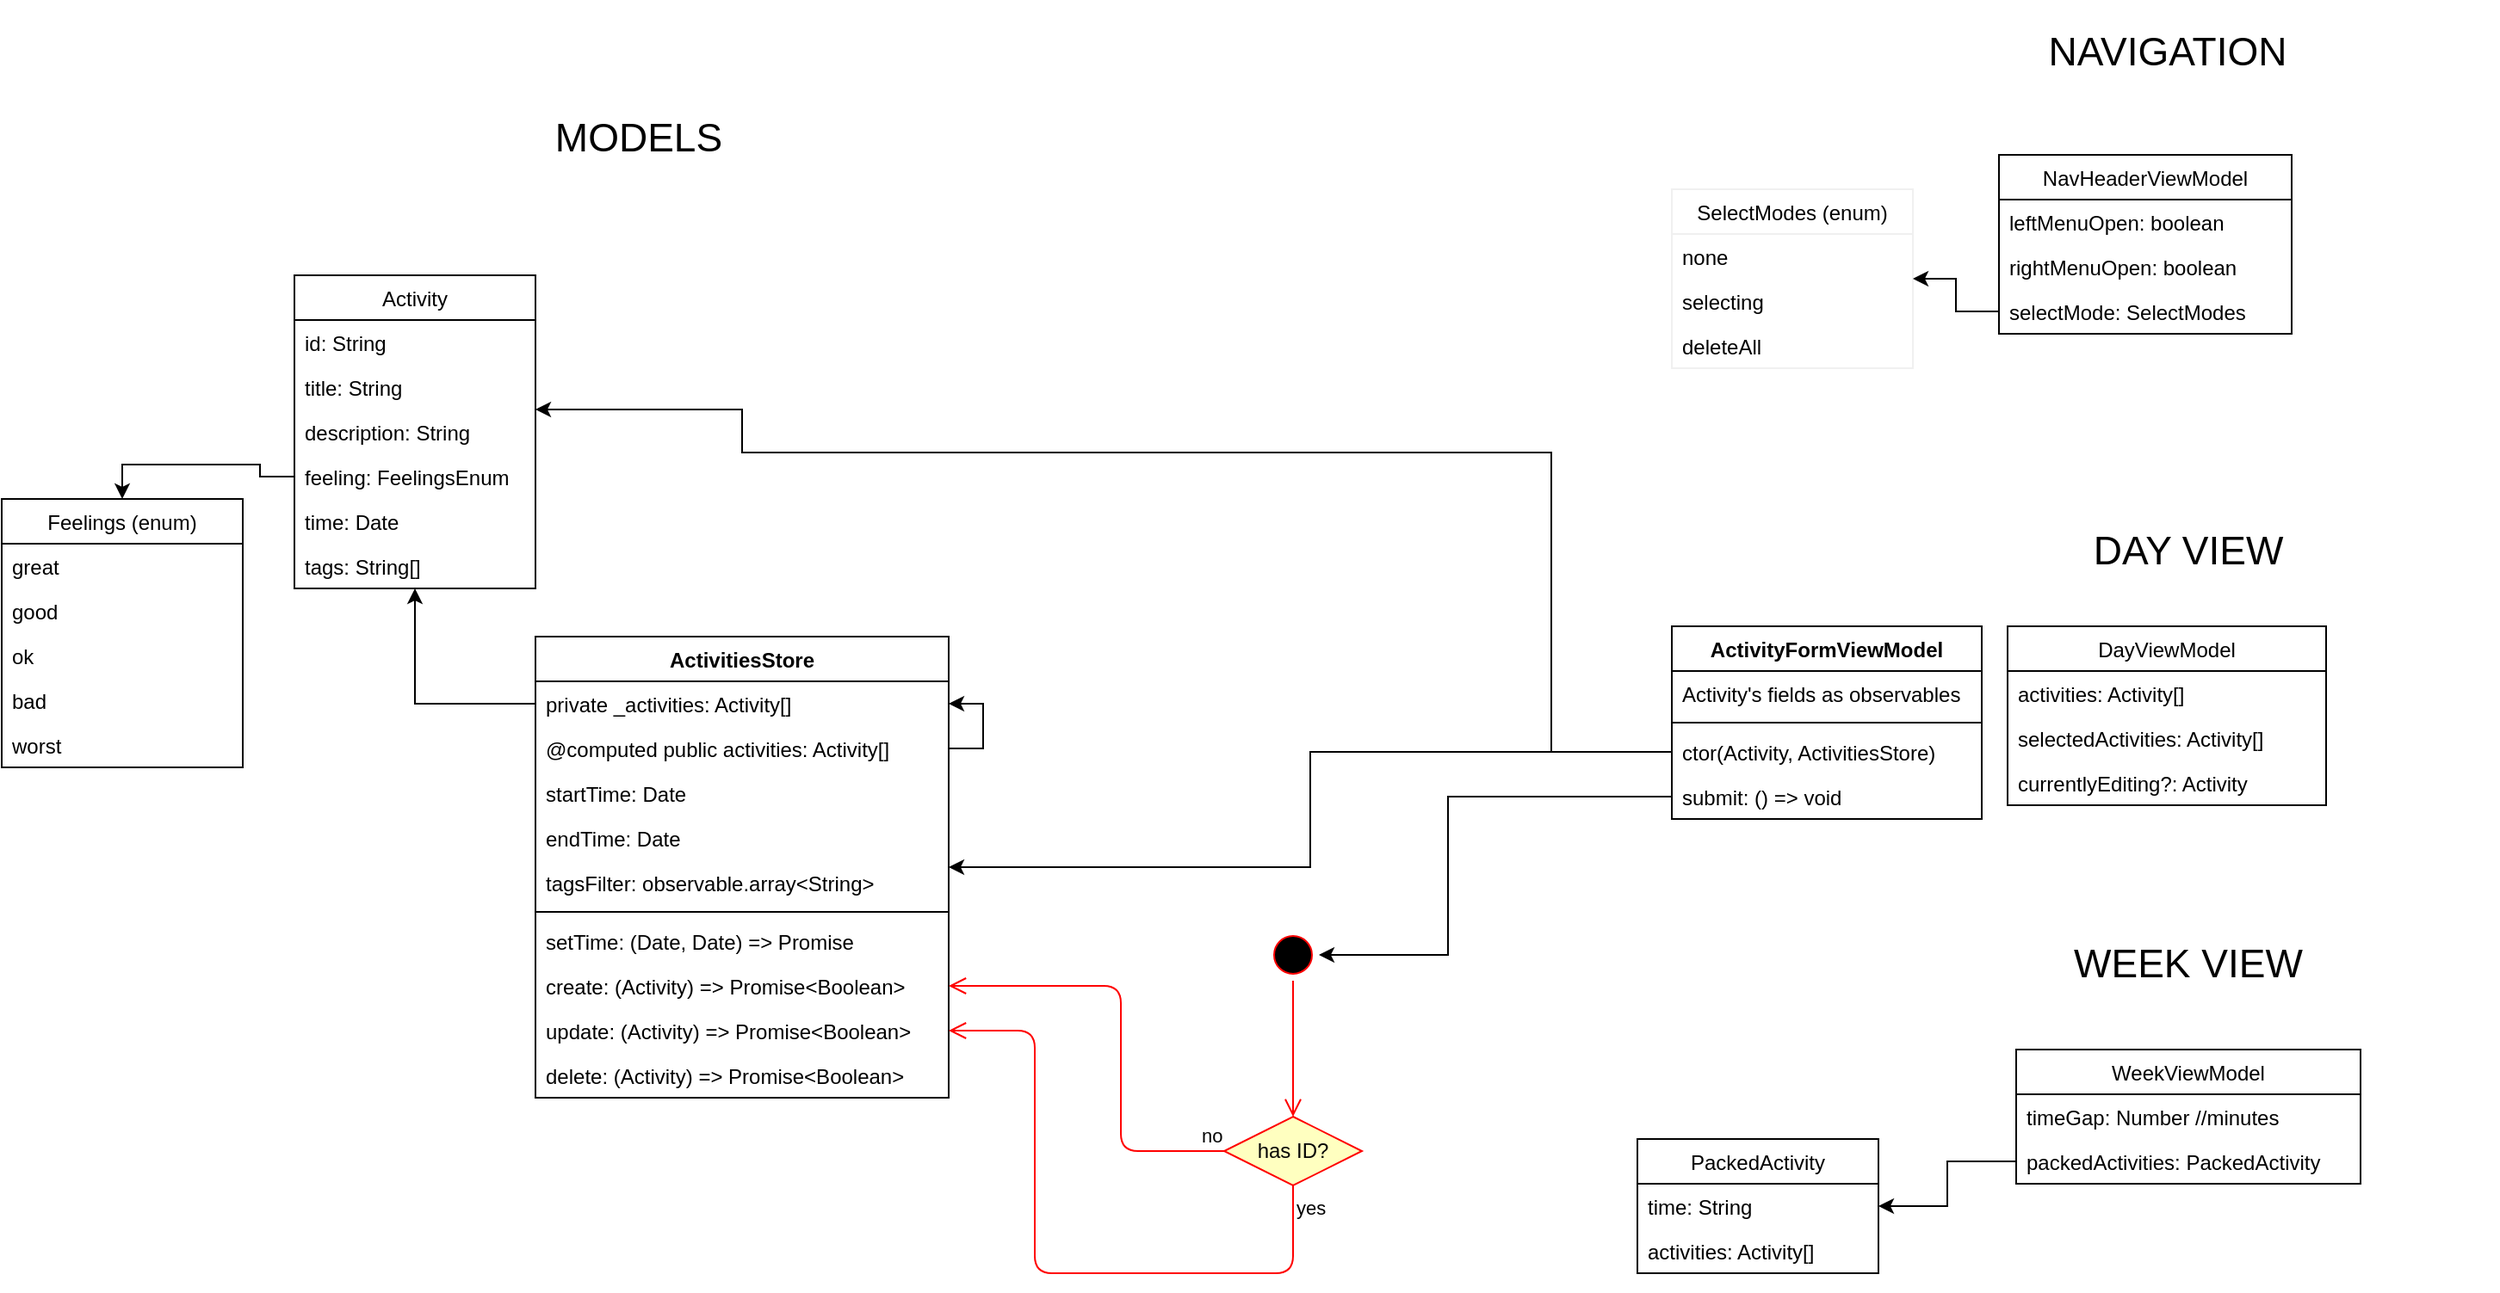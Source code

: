 <mxfile version="14.6.13" type="device"><diagram id="OKBLkfgxcP-Qym9tp_dg" name="Page-1"><mxGraphModel dx="1422" dy="822" grid="1" gridSize="10" guides="1" tooltips="1" connect="1" arrows="1" fold="1" page="0" pageScale="1" pageWidth="850" pageHeight="1100" math="0" shadow="0"><root><mxCell id="0"/><mxCell id="1" parent="0"/><mxCell id="e7hnFMD3HLCHOGBJuJfQ-1" value="Activity" style="swimlane;fontStyle=0;childLayout=stackLayout;horizontal=1;startSize=26;fillColor=none;horizontalStack=0;resizeParent=1;resizeParentMax=0;resizeLast=0;collapsible=1;marginBottom=0;" parent="1" vertex="1"><mxGeometry x="420" y="190" width="140" height="182" as="geometry"/></mxCell><mxCell id="bS4IgNlnP1G4wqwHxw_F-26" value="id: String" style="text;strokeColor=none;fillColor=none;align=left;verticalAlign=top;spacingLeft=4;spacingRight=4;overflow=hidden;rotatable=0;points=[[0,0.5],[1,0.5]];portConstraint=eastwest;" parent="e7hnFMD3HLCHOGBJuJfQ-1" vertex="1"><mxGeometry y="26" width="140" height="26" as="geometry"/></mxCell><mxCell id="e7hnFMD3HLCHOGBJuJfQ-2" value="title: String" style="text;strokeColor=none;fillColor=none;align=left;verticalAlign=top;spacingLeft=4;spacingRight=4;overflow=hidden;rotatable=0;points=[[0,0.5],[1,0.5]];portConstraint=eastwest;" parent="e7hnFMD3HLCHOGBJuJfQ-1" vertex="1"><mxGeometry y="52" width="140" height="26" as="geometry"/></mxCell><mxCell id="e7hnFMD3HLCHOGBJuJfQ-3" value="description: String" style="text;strokeColor=none;fillColor=none;align=left;verticalAlign=top;spacingLeft=4;spacingRight=4;overflow=hidden;rotatable=0;points=[[0,0.5],[1,0.5]];portConstraint=eastwest;" parent="e7hnFMD3HLCHOGBJuJfQ-1" vertex="1"><mxGeometry y="78" width="140" height="26" as="geometry"/></mxCell><mxCell id="e7hnFMD3HLCHOGBJuJfQ-4" value="feeling: FeelingsEnum" style="text;strokeColor=none;fillColor=none;align=left;verticalAlign=top;spacingLeft=4;spacingRight=4;overflow=hidden;rotatable=0;points=[[0,0.5],[1,0.5]];portConstraint=eastwest;" parent="e7hnFMD3HLCHOGBJuJfQ-1" vertex="1"><mxGeometry y="104" width="140" height="26" as="geometry"/></mxCell><mxCell id="e7hnFMD3HLCHOGBJuJfQ-5" value="time: Date" style="text;strokeColor=none;fillColor=none;align=left;verticalAlign=top;spacingLeft=4;spacingRight=4;overflow=hidden;rotatable=0;points=[[0,0.5],[1,0.5]];portConstraint=eastwest;" parent="e7hnFMD3HLCHOGBJuJfQ-1" vertex="1"><mxGeometry y="130" width="140" height="26" as="geometry"/></mxCell><mxCell id="2" value="tags: String[]" style="text;strokeColor=none;fillColor=none;align=left;verticalAlign=top;spacingLeft=4;spacingRight=4;overflow=hidden;rotatable=0;points=[[0,0.5],[1,0.5]];portConstraint=eastwest;" parent="e7hnFMD3HLCHOGBJuJfQ-1" vertex="1"><mxGeometry y="156" width="140" height="26" as="geometry"/></mxCell><mxCell id="e7hnFMD3HLCHOGBJuJfQ-6" value="Feelings (enum)" style="swimlane;fontStyle=0;childLayout=stackLayout;horizontal=1;startSize=26;fillColor=none;horizontalStack=0;resizeParent=1;resizeParentMax=0;resizeLast=0;collapsible=1;marginBottom=0;" parent="1" vertex="1"><mxGeometry x="250" y="320" width="140" height="156" as="geometry"/></mxCell><mxCell id="e7hnFMD3HLCHOGBJuJfQ-7" value="great" style="text;strokeColor=none;fillColor=none;align=left;verticalAlign=top;spacingLeft=4;spacingRight=4;overflow=hidden;rotatable=0;points=[[0,0.5],[1,0.5]];portConstraint=eastwest;" parent="e7hnFMD3HLCHOGBJuJfQ-6" vertex="1"><mxGeometry y="26" width="140" height="26" as="geometry"/></mxCell><mxCell id="e7hnFMD3HLCHOGBJuJfQ-8" value="good" style="text;strokeColor=none;fillColor=none;align=left;verticalAlign=top;spacingLeft=4;spacingRight=4;overflow=hidden;rotatable=0;points=[[0,0.5],[1,0.5]];portConstraint=eastwest;" parent="e7hnFMD3HLCHOGBJuJfQ-6" vertex="1"><mxGeometry y="52" width="140" height="26" as="geometry"/></mxCell><mxCell id="e7hnFMD3HLCHOGBJuJfQ-9" value="ok" style="text;strokeColor=none;fillColor=none;align=left;verticalAlign=top;spacingLeft=4;spacingRight=4;overflow=hidden;rotatable=0;points=[[0,0.5],[1,0.5]];portConstraint=eastwest;" parent="e7hnFMD3HLCHOGBJuJfQ-6" vertex="1"><mxGeometry y="78" width="140" height="26" as="geometry"/></mxCell><mxCell id="e7hnFMD3HLCHOGBJuJfQ-10" value="bad" style="text;strokeColor=none;fillColor=none;align=left;verticalAlign=top;spacingLeft=4;spacingRight=4;overflow=hidden;rotatable=0;points=[[0,0.5],[1,0.5]];portConstraint=eastwest;" parent="e7hnFMD3HLCHOGBJuJfQ-6" vertex="1"><mxGeometry y="104" width="140" height="26" as="geometry"/></mxCell><mxCell id="e7hnFMD3HLCHOGBJuJfQ-11" value="worst" style="text;strokeColor=none;fillColor=none;align=left;verticalAlign=top;spacingLeft=4;spacingRight=4;overflow=hidden;rotatable=0;points=[[0,0.5],[1,0.5]];portConstraint=eastwest;" parent="e7hnFMD3HLCHOGBJuJfQ-6" vertex="1"><mxGeometry y="130" width="140" height="26" as="geometry"/></mxCell><mxCell id="e7hnFMD3HLCHOGBJuJfQ-12" style="edgeStyle=orthogonalEdgeStyle;rounded=0;orthogonalLoop=1;jettySize=auto;html=1;entryX=0.5;entryY=0;entryDx=0;entryDy=0;" parent="1" source="e7hnFMD3HLCHOGBJuJfQ-4" target="e7hnFMD3HLCHOGBJuJfQ-6" edge="1"><mxGeometry relative="1" as="geometry"/></mxCell><mxCell id="bS4IgNlnP1G4wqwHxw_F-2" value="ActivitiesStore" style="swimlane;fontStyle=1;align=center;verticalAlign=top;childLayout=stackLayout;horizontal=1;startSize=26;horizontalStack=0;resizeParent=1;resizeParentMax=0;resizeLast=0;collapsible=1;marginBottom=0;" parent="1" vertex="1"><mxGeometry x="560" y="400" width="240" height="268" as="geometry"/></mxCell><mxCell id="bS4IgNlnP1G4wqwHxw_F-3" value="private _activities: Activity[]" style="text;strokeColor=none;fillColor=none;align=left;verticalAlign=top;spacingLeft=4;spacingRight=4;overflow=hidden;rotatable=0;points=[[0,0.5],[1,0.5]];portConstraint=eastwest;" parent="bS4IgNlnP1G4wqwHxw_F-2" vertex="1"><mxGeometry y="26" width="240" height="26" as="geometry"/></mxCell><mxCell id="bS4IgNlnP1G4wqwHxw_F-16" style="edgeStyle=orthogonalEdgeStyle;rounded=0;orthogonalLoop=1;jettySize=auto;html=1;entryX=1;entryY=0.5;entryDx=0;entryDy=0;" parent="bS4IgNlnP1G4wqwHxw_F-2" source="bS4IgNlnP1G4wqwHxw_F-11" target="bS4IgNlnP1G4wqwHxw_F-3" edge="1"><mxGeometry relative="1" as="geometry"><Array as="points"><mxPoint x="260" y="65"/><mxPoint x="260" y="39"/></Array></mxGeometry></mxCell><mxCell id="bS4IgNlnP1G4wqwHxw_F-11" value="@computed public activities: Activity[]" style="text;strokeColor=none;fillColor=none;align=left;verticalAlign=top;spacingLeft=4;spacingRight=4;overflow=hidden;rotatable=0;points=[[0,0.5],[1,0.5]];portConstraint=eastwest;" parent="bS4IgNlnP1G4wqwHxw_F-2" vertex="1"><mxGeometry y="52" width="240" height="26" as="geometry"/></mxCell><mxCell id="bS4IgNlnP1G4wqwHxw_F-6" value="startTime: Date" style="text;strokeColor=none;fillColor=none;align=left;verticalAlign=top;spacingLeft=4;spacingRight=4;overflow=hidden;rotatable=0;points=[[0,0.5],[1,0.5]];portConstraint=eastwest;" parent="bS4IgNlnP1G4wqwHxw_F-2" vertex="1"><mxGeometry y="78" width="240" height="26" as="geometry"/></mxCell><mxCell id="bS4IgNlnP1G4wqwHxw_F-7" value="endTime: Date" style="text;strokeColor=none;fillColor=none;align=left;verticalAlign=top;spacingLeft=4;spacingRight=4;overflow=hidden;rotatable=0;points=[[0,0.5],[1,0.5]];portConstraint=eastwest;" parent="bS4IgNlnP1G4wqwHxw_F-2" vertex="1"><mxGeometry y="104" width="240" height="26" as="geometry"/></mxCell><mxCell id="bS4IgNlnP1G4wqwHxw_F-8" value="tagsFilter: observable.array&lt;String&gt;" style="text;strokeColor=none;fillColor=none;align=left;verticalAlign=top;spacingLeft=4;spacingRight=4;overflow=hidden;rotatable=0;points=[[0,0.5],[1,0.5]];portConstraint=eastwest;" parent="bS4IgNlnP1G4wqwHxw_F-2" vertex="1"><mxGeometry y="130" width="240" height="26" as="geometry"/></mxCell><mxCell id="bS4IgNlnP1G4wqwHxw_F-4" value="" style="line;strokeWidth=1;fillColor=none;align=left;verticalAlign=middle;spacingTop=-1;spacingLeft=3;spacingRight=3;rotatable=0;labelPosition=right;points=[];portConstraint=eastwest;" parent="bS4IgNlnP1G4wqwHxw_F-2" vertex="1"><mxGeometry y="156" width="240" height="8" as="geometry"/></mxCell><mxCell id="bS4IgNlnP1G4wqwHxw_F-5" value="setTime: (Date, Date) =&gt; Promise" style="text;strokeColor=none;fillColor=none;align=left;verticalAlign=top;spacingLeft=4;spacingRight=4;overflow=hidden;rotatable=0;points=[[0,0.5],[1,0.5]];portConstraint=eastwest;" parent="bS4IgNlnP1G4wqwHxw_F-2" vertex="1"><mxGeometry y="164" width="240" height="26" as="geometry"/></mxCell><mxCell id="bS4IgNlnP1G4wqwHxw_F-21" value="create: (Activity) =&gt; Promise&lt;Boolean&gt;" style="text;strokeColor=none;fillColor=none;align=left;verticalAlign=top;spacingLeft=4;spacingRight=4;overflow=hidden;rotatable=0;points=[[0,0.5],[1,0.5]];portConstraint=eastwest;" parent="bS4IgNlnP1G4wqwHxw_F-2" vertex="1"><mxGeometry y="190" width="240" height="26" as="geometry"/></mxCell><mxCell id="bS4IgNlnP1G4wqwHxw_F-22" value="update: (Activity) =&gt; Promise&lt;Boolean&gt;" style="text;strokeColor=none;fillColor=none;align=left;verticalAlign=top;spacingLeft=4;spacingRight=4;overflow=hidden;rotatable=0;points=[[0,0.5],[1,0.5]];portConstraint=eastwest;" parent="bS4IgNlnP1G4wqwHxw_F-2" vertex="1"><mxGeometry y="216" width="240" height="26" as="geometry"/></mxCell><mxCell id="bS4IgNlnP1G4wqwHxw_F-23" value="delete: (Activity) =&gt; Promise&lt;Boolean&gt;" style="text;strokeColor=none;fillColor=none;align=left;verticalAlign=top;spacingLeft=4;spacingRight=4;overflow=hidden;rotatable=0;points=[[0,0.5],[1,0.5]];portConstraint=eastwest;" parent="bS4IgNlnP1G4wqwHxw_F-2" vertex="1"><mxGeometry y="242" width="240" height="26" as="geometry"/></mxCell><mxCell id="bS4IgNlnP1G4wqwHxw_F-12" style="edgeStyle=orthogonalEdgeStyle;rounded=0;orthogonalLoop=1;jettySize=auto;html=1;" parent="1" source="bS4IgNlnP1G4wqwHxw_F-3" target="e7hnFMD3HLCHOGBJuJfQ-1" edge="1"><mxGeometry relative="1" as="geometry"/></mxCell><mxCell id="bS4IgNlnP1G4wqwHxw_F-17" value="ActivityFormViewModel" style="swimlane;fontStyle=1;align=center;verticalAlign=top;childLayout=stackLayout;horizontal=1;startSize=26;horizontalStack=0;resizeParent=1;resizeParentMax=0;resizeLast=0;collapsible=1;marginBottom=0;" parent="1" vertex="1"><mxGeometry x="1220" y="394" width="180" height="112" as="geometry"/></mxCell><mxCell id="bS4IgNlnP1G4wqwHxw_F-18" value="Activity's fields as observables" style="text;strokeColor=none;fillColor=none;align=left;verticalAlign=top;spacingLeft=4;spacingRight=4;overflow=hidden;rotatable=0;points=[[0,0.5],[1,0.5]];portConstraint=eastwest;" parent="bS4IgNlnP1G4wqwHxw_F-17" vertex="1"><mxGeometry y="26" width="180" height="26" as="geometry"/></mxCell><mxCell id="bS4IgNlnP1G4wqwHxw_F-19" value="" style="line;strokeWidth=1;fillColor=none;align=left;verticalAlign=middle;spacingTop=-1;spacingLeft=3;spacingRight=3;rotatable=0;labelPosition=right;points=[];portConstraint=eastwest;" parent="bS4IgNlnP1G4wqwHxw_F-17" vertex="1"><mxGeometry y="52" width="180" height="8" as="geometry"/></mxCell><mxCell id="bS4IgNlnP1G4wqwHxw_F-20" value="ctor(Activity, ActivitiesStore)" style="text;strokeColor=none;fillColor=none;align=left;verticalAlign=top;spacingLeft=4;spacingRight=4;overflow=hidden;rotatable=0;points=[[0,0.5],[1,0.5]];portConstraint=eastwest;" parent="bS4IgNlnP1G4wqwHxw_F-17" vertex="1"><mxGeometry y="60" width="180" height="26" as="geometry"/></mxCell><mxCell id="bS4IgNlnP1G4wqwHxw_F-27" value="submit: () =&gt; void" style="text;strokeColor=none;fillColor=none;align=left;verticalAlign=top;spacingLeft=4;spacingRight=4;overflow=hidden;rotatable=0;points=[[0,0.5],[1,0.5]];portConstraint=eastwest;" parent="bS4IgNlnP1G4wqwHxw_F-17" vertex="1"><mxGeometry y="86" width="180" height="26" as="geometry"/></mxCell><mxCell id="bS4IgNlnP1G4wqwHxw_F-24" style="edgeStyle=orthogonalEdgeStyle;rounded=0;orthogonalLoop=1;jettySize=auto;html=1;" parent="1" source="bS4IgNlnP1G4wqwHxw_F-20" target="e7hnFMD3HLCHOGBJuJfQ-1" edge="1"><mxGeometry relative="1" as="geometry"><Array as="points"><mxPoint x="1150" y="467"/><mxPoint x="1150" y="293"/><mxPoint x="680" y="293"/><mxPoint x="680" y="268"/></Array></mxGeometry></mxCell><mxCell id="bS4IgNlnP1G4wqwHxw_F-25" style="edgeStyle=orthogonalEdgeStyle;rounded=0;orthogonalLoop=1;jettySize=auto;html=1;" parent="1" source="bS4IgNlnP1G4wqwHxw_F-20" target="bS4IgNlnP1G4wqwHxw_F-2" edge="1"><mxGeometry relative="1" as="geometry"/></mxCell><mxCell id="bS4IgNlnP1G4wqwHxw_F-28" value="" style="ellipse;html=1;shape=startState;fillColor=#000000;strokeColor=#ff0000;" parent="1" vertex="1"><mxGeometry x="985" y="570" width="30" height="30" as="geometry"/></mxCell><mxCell id="bS4IgNlnP1G4wqwHxw_F-29" value="" style="edgeStyle=orthogonalEdgeStyle;html=1;verticalAlign=bottom;endArrow=open;endSize=8;strokeColor=#ff0000;" parent="1" source="bS4IgNlnP1G4wqwHxw_F-28" target="bS4IgNlnP1G4wqwHxw_F-31" edge="1"><mxGeometry relative="1" as="geometry"><mxPoint x="995" y="410" as="targetPoint"/></mxGeometry></mxCell><mxCell id="bS4IgNlnP1G4wqwHxw_F-30" style="edgeStyle=orthogonalEdgeStyle;rounded=0;orthogonalLoop=1;jettySize=auto;html=1;" parent="1" source="bS4IgNlnP1G4wqwHxw_F-27" target="bS4IgNlnP1G4wqwHxw_F-28" edge="1"><mxGeometry relative="1" as="geometry"><Array as="points"><mxPoint x="1090" y="493"/><mxPoint x="1090" y="585"/></Array></mxGeometry></mxCell><mxCell id="bS4IgNlnP1G4wqwHxw_F-31" value="&lt;font color=&quot;#050505&quot;&gt;has ID?&lt;/font&gt;" style="rhombus;whiteSpace=wrap;html=1;fillColor=#ffffc0;strokeColor=#ff0000;" parent="1" vertex="1"><mxGeometry x="960" y="679" width="80" height="40" as="geometry"/></mxCell><mxCell id="bS4IgNlnP1G4wqwHxw_F-32" value="no" style="edgeStyle=orthogonalEdgeStyle;html=1;align=left;verticalAlign=bottom;endArrow=open;endSize=8;strokeColor=#ff0000;entryX=1;entryY=0.5;entryDx=0;entryDy=0;" parent="1" source="bS4IgNlnP1G4wqwHxw_F-31" target="bS4IgNlnP1G4wqwHxw_F-21" edge="1"><mxGeometry x="-0.881" relative="1" as="geometry"><mxPoint x="1140" y="433" as="targetPoint"/><Array as="points"><mxPoint x="900" y="699"/><mxPoint x="900" y="603"/></Array><mxPoint as="offset"/></mxGeometry></mxCell><mxCell id="bS4IgNlnP1G4wqwHxw_F-33" value="yes" style="edgeStyle=orthogonalEdgeStyle;html=1;align=left;verticalAlign=top;endArrow=open;endSize=8;strokeColor=#ff0000;entryX=1;entryY=0.5;entryDx=0;entryDy=0;" parent="1" source="bS4IgNlnP1G4wqwHxw_F-31" target="bS4IgNlnP1G4wqwHxw_F-22" edge="1"><mxGeometry x="-1" relative="1" as="geometry"><mxPoint x="1000" y="513" as="targetPoint"/><Array as="points"><mxPoint x="1000" y="770"/><mxPoint x="850" y="770"/><mxPoint x="850" y="629"/></Array></mxGeometry></mxCell><mxCell id="qW67QM8TRaFx0eCYanG_-2" value="&lt;font style=&quot;font-size: 23px&quot;&gt;MODELS&lt;/font&gt;" style="text;html=1;strokeColor=none;fillColor=none;align=center;verticalAlign=middle;whiteSpace=wrap;rounded=0;" parent="1" vertex="1"><mxGeometry x="440" y="80" width="360" height="60" as="geometry"/></mxCell><mxCell id="qW67QM8TRaFx0eCYanG_-4" value="&lt;font style=&quot;font-size: 23px&quot;&gt;WEEK VIEW&lt;/font&gt;" style="text;html=1;strokeColor=none;fillColor=none;align=center;verticalAlign=middle;whiteSpace=wrap;rounded=0;" parent="1" vertex="1"><mxGeometry x="1340" y="560" width="360" height="60" as="geometry"/></mxCell><mxCell id="qW67QM8TRaFx0eCYanG_-9" value="WeekViewModel" style="swimlane;fontStyle=0;childLayout=stackLayout;horizontal=1;startSize=26;fillColor=none;horizontalStack=0;resizeParent=1;resizeParentMax=0;resizeLast=0;collapsible=1;marginBottom=0;" parent="1" vertex="1"><mxGeometry x="1420" y="640" width="200" height="78" as="geometry"/></mxCell><mxCell id="qW67QM8TRaFx0eCYanG_-10" value="timeGap: Number //minutes" style="text;strokeColor=none;fillColor=none;align=left;verticalAlign=top;spacingLeft=4;spacingRight=4;overflow=hidden;rotatable=0;points=[[0,0.5],[1,0.5]];portConstraint=eastwest;" parent="qW67QM8TRaFx0eCYanG_-9" vertex="1"><mxGeometry y="26" width="200" height="26" as="geometry"/></mxCell><mxCell id="qW67QM8TRaFx0eCYanG_-11" value="packedActivities: PackedActivity" style="text;strokeColor=none;fillColor=none;align=left;verticalAlign=top;spacingLeft=4;spacingRight=4;overflow=hidden;rotatable=0;points=[[0,0.5],[1,0.5]];portConstraint=eastwest;" parent="qW67QM8TRaFx0eCYanG_-9" vertex="1"><mxGeometry y="52" width="200" height="26" as="geometry"/></mxCell><mxCell id="qW67QM8TRaFx0eCYanG_-13" value="PackedActivity" style="swimlane;fontStyle=0;childLayout=stackLayout;horizontal=1;startSize=26;fillColor=none;horizontalStack=0;resizeParent=1;resizeParentMax=0;resizeLast=0;collapsible=1;marginBottom=0;" parent="1" vertex="1"><mxGeometry x="1200" y="692" width="140" height="78" as="geometry"/></mxCell><mxCell id="qW67QM8TRaFx0eCYanG_-14" value="time: String" style="text;strokeColor=none;fillColor=none;align=left;verticalAlign=top;spacingLeft=4;spacingRight=4;overflow=hidden;rotatable=0;points=[[0,0.5],[1,0.5]];portConstraint=eastwest;" parent="qW67QM8TRaFx0eCYanG_-13" vertex="1"><mxGeometry y="26" width="140" height="26" as="geometry"/></mxCell><mxCell id="qW67QM8TRaFx0eCYanG_-15" value="activities: Activity[]" style="text;strokeColor=none;fillColor=none;align=left;verticalAlign=top;spacingLeft=4;spacingRight=4;overflow=hidden;rotatable=0;points=[[0,0.5],[1,0.5]];portConstraint=eastwest;" parent="qW67QM8TRaFx0eCYanG_-13" vertex="1"><mxGeometry y="52" width="140" height="26" as="geometry"/></mxCell><mxCell id="qW67QM8TRaFx0eCYanG_-17" style="edgeStyle=orthogonalEdgeStyle;rounded=0;orthogonalLoop=1;jettySize=auto;html=1;" parent="1" source="qW67QM8TRaFx0eCYanG_-11" target="qW67QM8TRaFx0eCYanG_-13" edge="1"><mxGeometry relative="1" as="geometry"/></mxCell><mxCell id="2U0u7v8HaAKAjV-31sxa-2" value="&lt;font style=&quot;font-size: 23px&quot;&gt;DAY VIEW&lt;/font&gt;" style="text;html=1;strokeColor=none;fillColor=none;align=center;verticalAlign=middle;whiteSpace=wrap;rounded=0;" parent="1" vertex="1"><mxGeometry x="1340" y="320" width="360" height="60" as="geometry"/></mxCell><mxCell id="2U0u7v8HaAKAjV-31sxa-3" value="DayViewModel" style="swimlane;fontStyle=0;childLayout=stackLayout;horizontal=1;startSize=26;fillColor=none;horizontalStack=0;resizeParent=1;resizeParentMax=0;resizeLast=0;collapsible=1;marginBottom=0;" parent="1" vertex="1"><mxGeometry x="1415" y="394" width="185" height="104" as="geometry"/></mxCell><mxCell id="2U0u7v8HaAKAjV-31sxa-7" value="activities: Activity[]" style="text;strokeColor=none;fillColor=none;align=left;verticalAlign=top;spacingLeft=4;spacingRight=4;overflow=hidden;rotatable=0;points=[[0,0.5],[1,0.5]];portConstraint=eastwest;" parent="2U0u7v8HaAKAjV-31sxa-3" vertex="1"><mxGeometry y="26" width="185" height="26" as="geometry"/></mxCell><mxCell id="2U0u7v8HaAKAjV-31sxa-4" value="selectedActivities: Activity[]" style="text;strokeColor=none;fillColor=none;align=left;verticalAlign=top;spacingLeft=4;spacingRight=4;overflow=hidden;rotatable=0;points=[[0,0.5],[1,0.5]];portConstraint=eastwest;" parent="2U0u7v8HaAKAjV-31sxa-3" vertex="1"><mxGeometry y="52" width="185" height="26" as="geometry"/></mxCell><mxCell id="2U0u7v8HaAKAjV-31sxa-6" value="currentlyEditing?: Activity " style="text;strokeColor=none;fillColor=none;align=left;verticalAlign=top;spacingLeft=4;spacingRight=4;overflow=hidden;rotatable=0;points=[[0,0.5],[1,0.5]];portConstraint=eastwest;" parent="2U0u7v8HaAKAjV-31sxa-3" vertex="1"><mxGeometry y="78" width="185" height="26" as="geometry"/></mxCell><mxCell id="2U0u7v8HaAKAjV-31sxa-8" value="NavHeaderViewModel" style="swimlane;fontStyle=0;childLayout=stackLayout;horizontal=1;startSize=26;fillColor=none;horizontalStack=0;resizeParent=1;resizeParentMax=0;resizeLast=0;collapsible=1;marginBottom=0;" parent="1" vertex="1"><mxGeometry x="1410" y="120" width="170" height="104" as="geometry"/></mxCell><mxCell id="qUxGuFmtnzIep9Kz5odC-4" value="leftMenuOpen: boolean" style="text;strokeColor=none;fillColor=none;align=left;verticalAlign=top;spacingLeft=4;spacingRight=4;overflow=hidden;rotatable=0;points=[[0,0.5],[1,0.5]];portConstraint=eastwest;" vertex="1" parent="2U0u7v8HaAKAjV-31sxa-8"><mxGeometry y="26" width="170" height="26" as="geometry"/></mxCell><mxCell id="qUxGuFmtnzIep9Kz5odC-5" value="rightMenuOpen: boolean" style="text;strokeColor=none;fillColor=none;align=left;verticalAlign=top;spacingLeft=4;spacingRight=4;overflow=hidden;rotatable=0;points=[[0,0.5],[1,0.5]];portConstraint=eastwest;" vertex="1" parent="2U0u7v8HaAKAjV-31sxa-8"><mxGeometry y="52" width="170" height="26" as="geometry"/></mxCell><mxCell id="qUxGuFmtnzIep9Kz5odC-6" value="selectMode: SelectModes" style="text;fillColor=none;align=left;verticalAlign=top;spacingLeft=4;spacingRight=4;overflow=hidden;rotatable=0;points=[[0,0.5],[1,0.5]];portConstraint=eastwest;" vertex="1" parent="2U0u7v8HaAKAjV-31sxa-8"><mxGeometry y="78" width="170" height="26" as="geometry"/></mxCell><mxCell id="qUxGuFmtnzIep9Kz5odC-9" value="SelectModes (enum)" style="swimlane;fontStyle=0;childLayout=stackLayout;horizontal=1;startSize=26;fillColor=none;horizontalStack=0;resizeParent=1;resizeParentMax=0;resizeLast=0;collapsible=1;marginBottom=0;strokeColor=#f0f0f0;" vertex="1" parent="1"><mxGeometry x="1220" y="140" width="140" height="104" as="geometry"/></mxCell><mxCell id="qUxGuFmtnzIep9Kz5odC-10" value="none" style="text;strokeColor=none;fillColor=none;align=left;verticalAlign=top;spacingLeft=4;spacingRight=4;overflow=hidden;rotatable=0;points=[[0,0.5],[1,0.5]];portConstraint=eastwest;" vertex="1" parent="qUxGuFmtnzIep9Kz5odC-9"><mxGeometry y="26" width="140" height="26" as="geometry"/></mxCell><mxCell id="qUxGuFmtnzIep9Kz5odC-11" value="selecting" style="text;strokeColor=none;fillColor=none;align=left;verticalAlign=top;spacingLeft=4;spacingRight=4;overflow=hidden;rotatable=0;points=[[0,0.5],[1,0.5]];portConstraint=eastwest;" vertex="1" parent="qUxGuFmtnzIep9Kz5odC-9"><mxGeometry y="52" width="140" height="26" as="geometry"/></mxCell><mxCell id="qUxGuFmtnzIep9Kz5odC-12" value="deleteAll" style="text;strokeColor=none;fillColor=none;align=left;verticalAlign=top;spacingLeft=4;spacingRight=4;overflow=hidden;rotatable=0;points=[[0,0.5],[1,0.5]];portConstraint=eastwest;" vertex="1" parent="qUxGuFmtnzIep9Kz5odC-9"><mxGeometry y="78" width="140" height="26" as="geometry"/></mxCell><mxCell id="qUxGuFmtnzIep9Kz5odC-16" style="edgeStyle=orthogonalEdgeStyle;rounded=0;orthogonalLoop=1;jettySize=auto;html=1;" edge="1" parent="1" source="qUxGuFmtnzIep9Kz5odC-6" target="qUxGuFmtnzIep9Kz5odC-9"><mxGeometry relative="1" as="geometry"/></mxCell><mxCell id="qUxGuFmtnzIep9Kz5odC-17" value="&lt;font style=&quot;font-size: 23px&quot;&gt;NAVIGATION&lt;/font&gt;" style="text;html=1;strokeColor=none;fillColor=none;align=center;verticalAlign=middle;whiteSpace=wrap;rounded=0;" vertex="1" parent="1"><mxGeometry x="1327.5" y="30" width="360" height="60" as="geometry"/></mxCell></root></mxGraphModel></diagram></mxfile>